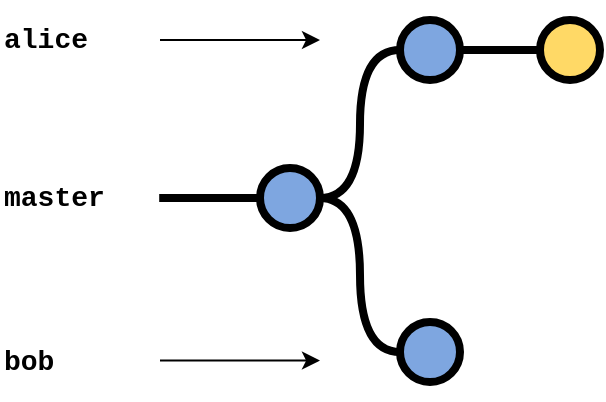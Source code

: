 <mxfile version="13.5.7" type="device"><diagram id="53IQXVl9icCSp_Kw3Ib1" name="Page-1"><mxGraphModel dx="1398" dy="813" grid="1" gridSize="10" guides="1" tooltips="1" connect="1" arrows="1" fold="1" page="1" pageScale="1" pageWidth="1100" pageHeight="850" math="0" shadow="0"><root><mxCell id="0"/><mxCell id="1" parent="0"/><mxCell id="uWUnNED6HEl2aK5fdaIb-9" style="edgeStyle=orthogonalEdgeStyle;curved=1;rounded=0;html=1;exitX=1;exitY=0.5;exitPerimeter=0;entryX=0;entryY=0.5;entryPerimeter=0;endArrow=none;endFill=0;jettySize=auto;orthogonalLoop=1;strokeWidth=4;fontSize=15;" parent="1" source="uWUnNED6HEl2aK5fdaIb-10" target="uWUnNED6HEl2aK5fdaIb-15" edge="1"><mxGeometry relative="1" as="geometry"/></mxCell><mxCell id="uWUnNED6HEl2aK5fdaIb-10" value="&lt;br&gt;" style="verticalLabelPosition=bottom;verticalAlign=top;html=1;strokeWidth=4;shape=mxgraph.flowchart.on-page_reference;plain-blue;gradientColor=none;strokeColor=#000000;fillColor=#7EA6E0;" parent="1" vertex="1"><mxGeometry x="210" y="204" width="30" height="30" as="geometry"/></mxCell><mxCell id="uWUnNED6HEl2aK5fdaIb-13" value="master" style="text;html=1;strokeColor=none;fillColor=none;align=left;verticalAlign=middle;whiteSpace=wrap;overflow=hidden;fontSize=14;fontStyle=1;fontFamily=Courier New;" parent="1" vertex="1"><mxGeometry x="80" y="198" width="80" height="42" as="geometry"/></mxCell><mxCell id="uWUnNED6HEl2aK5fdaIb-15" value="" style="verticalLabelPosition=bottom;verticalAlign=top;html=1;strokeWidth=4;shape=mxgraph.flowchart.on-page_reference;plain-purple;gradientColor=none;strokeColor=#000000;fillColor=#7EA6E0;" parent="1" vertex="1"><mxGeometry x="280" y="281" width="30" height="30" as="geometry"/></mxCell><mxCell id="uWUnNED6HEl2aK5fdaIb-20" value="bob" style="text;html=1;strokeColor=none;fillColor=none;align=left;verticalAlign=middle;whiteSpace=wrap;overflow=hidden;fontSize=14;fontStyle=1;fontFamily=Courier New;" parent="1" vertex="1"><mxGeometry x="80" y="281" width="80" height="39" as="geometry"/></mxCell><mxCell id="uWUnNED6HEl2aK5fdaIb-75" style="edgeStyle=orthogonalEdgeStyle;rounded=0;orthogonalLoop=1;jettySize=auto;html=1;entryX=1;entryY=0.5;entryDx=0;entryDy=0;entryPerimeter=0;endArrow=none;endFill=0;strokeWidth=4;curved=1;" parent="1" source="uWUnNED6HEl2aK5fdaIb-69" target="uWUnNED6HEl2aK5fdaIb-10" edge="1"><mxGeometry relative="1" as="geometry"/></mxCell><mxCell id="G2CnARcNQ0cRacg3Do4x-13" style="edgeStyle=orthogonalEdgeStyle;rounded=0;orthogonalLoop=1;jettySize=auto;html=1;entryX=0;entryY=0.5;entryDx=0;entryDy=0;entryPerimeter=0;endArrow=none;endFill=0;strokeWidth=4;" parent="1" source="uWUnNED6HEl2aK5fdaIb-69" target="G2CnARcNQ0cRacg3Do4x-9" edge="1"><mxGeometry relative="1" as="geometry"/></mxCell><mxCell id="uWUnNED6HEl2aK5fdaIb-69" value="" style="verticalLabelPosition=bottom;verticalAlign=top;html=1;strokeWidth=4;shape=stencil(rZRNb8IwDIZ/TY6b0mRMu04dHIcEh51DcWlESKIkG9u/X4o7aDsqIlqpB3+89WMnignPfSUsEEa1OADhb4SxpX6wYlfHVlCCA11Em0W3wvwzRffYdYW3UASMfQknxUY1//ngzB6OchuaClJX4GSos3xO6GvU1N/Z4HlhtI7VpNG+I+kJW/IIEVLHmvQbIfRxhvifxkfPRvIBArhO9DL9OwYIW0wFztLA6/Hg7rx/bdwCf4wGZ/eB5xMcdfbUu+VL5OZNjx/8Gv9llshfT8E/0+6Yf4rz/89Pnz+Nz/MoGNoHLdVGFPudM596mzINKCWth8HHc3XF9RZgSuMDXbVEpXGQ3ncplcJ9mtjAQPlonNK4/k+ZXw==);plain-purple;gradientColor=none;strokeColor=#000000;fillColor=#7EA6E0;" parent="1" vertex="1"><mxGeometry x="280" y="130" width="30" height="30" as="geometry"/></mxCell><mxCell id="7GXBWINWoV3saN9EbP7e-1" value="" style="endArrow=classic;html=1;strokeWidth=1;fontFamily=Courier New;fontColor=#009900;" parent="1" source="7GXBWINWoV3saN9EbP7e-2" edge="1"><mxGeometry width="50" height="50" relative="1" as="geometry"><mxPoint x="202.25" y="100" as="sourcePoint"/><mxPoint x="240" y="140" as="targetPoint"/><Array as="points"/></mxGeometry></mxCell><mxCell id="7GXBWINWoV3saN9EbP7e-2" value="alice" style="text;html=1;strokeColor=none;fillColor=none;align=left;verticalAlign=middle;whiteSpace=wrap;overflow=hidden;fontSize=14;fontStyle=1;fontFamily=Courier New;" parent="1" vertex="1"><mxGeometry x="80" y="120" width="80" height="40" as="geometry"/></mxCell><mxCell id="7GXBWINWoV3saN9EbP7e-4" value="" style="endArrow=classic;html=1;strokeWidth=1;fontFamily=Courier New;fontColor=#009900;" parent="1" edge="1"><mxGeometry width="50" height="50" relative="1" as="geometry"><mxPoint x="160" y="300.3" as="sourcePoint"/><mxPoint x="240" y="300.3" as="targetPoint"/><Array as="points"/></mxGeometry></mxCell><mxCell id="7GXBWINWoV3saN9EbP7e-5" value="" style="endArrow=none;html=1;exitX=0.995;exitY=0.5;exitDx=0;exitDy=0;exitPerimeter=0;entryX=0;entryY=0.5;entryDx=0;entryDy=0;entryPerimeter=0;strokeWidth=4;" parent="1" source="uWUnNED6HEl2aK5fdaIb-13" target="uWUnNED6HEl2aK5fdaIb-10" edge="1"><mxGeometry width="50" height="50" relative="1" as="geometry"><mxPoint x="150" y="270" as="sourcePoint"/><mxPoint x="200" y="220" as="targetPoint"/></mxGeometry></mxCell><mxCell id="G2CnARcNQ0cRacg3Do4x-9" value="" style="verticalLabelPosition=bottom;verticalAlign=top;html=1;strokeWidth=4;shape=mxgraph.flowchart.on-page_reference;plain-blue;gradientColor=none;strokeColor=#000000;fillColor=#FFD966;" parent="1" vertex="1"><mxGeometry x="350" y="130" width="30" height="30" as="geometry"/></mxCell></root></mxGraphModel></diagram></mxfile>